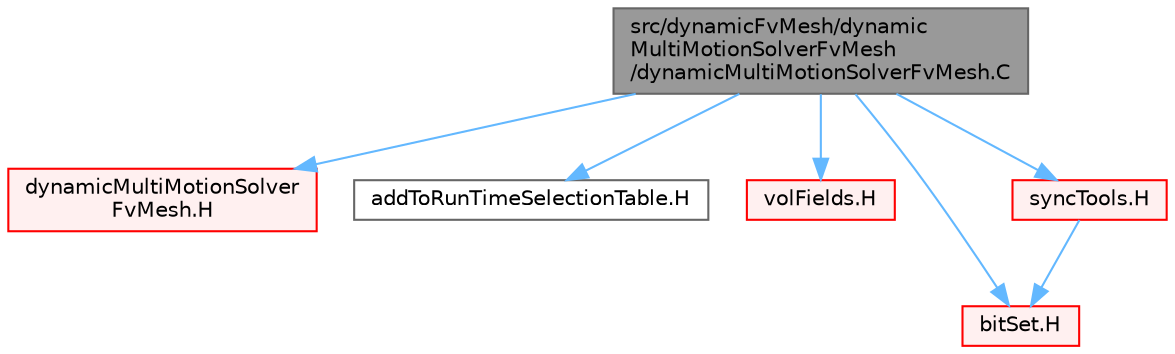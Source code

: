 digraph "src/dynamicFvMesh/dynamicMultiMotionSolverFvMesh/dynamicMultiMotionSolverFvMesh.C"
{
 // LATEX_PDF_SIZE
  bgcolor="transparent";
  edge [fontname=Helvetica,fontsize=10,labelfontname=Helvetica,labelfontsize=10];
  node [fontname=Helvetica,fontsize=10,shape=box,height=0.2,width=0.4];
  Node1 [id="Node000001",label="src/dynamicFvMesh/dynamic\lMultiMotionSolverFvMesh\l/dynamicMultiMotionSolverFvMesh.C",height=0.2,width=0.4,color="gray40", fillcolor="grey60", style="filled", fontcolor="black",tooltip=" "];
  Node1 -> Node2 [id="edge1_Node000001_Node000002",color="steelblue1",style="solid",tooltip=" "];
  Node2 [id="Node000002",label="dynamicMultiMotionSolver\lFvMesh.H",height=0.2,width=0.4,color="red", fillcolor="#FFF0F0", style="filled",URL="$dynamicMultiMotionSolverFvMesh_8H.html",tooltip=" "];
  Node1 -> Node373 [id="edge2_Node000001_Node000373",color="steelblue1",style="solid",tooltip=" "];
  Node373 [id="Node000373",label="addToRunTimeSelectionTable.H",height=0.2,width=0.4,color="grey40", fillcolor="white", style="filled",URL="$addToRunTimeSelectionTable_8H.html",tooltip="Macros for easy insertion into run-time selection tables."];
  Node1 -> Node374 [id="edge3_Node000001_Node000374",color="steelblue1",style="solid",tooltip=" "];
  Node374 [id="Node000374",label="volFields.H",height=0.2,width=0.4,color="red", fillcolor="#FFF0F0", style="filled",URL="$volFields_8H.html",tooltip=" "];
  Node1 -> Node192 [id="edge4_Node000001_Node000192",color="steelblue1",style="solid",tooltip=" "];
  Node192 [id="Node000192",label="bitSet.H",height=0.2,width=0.4,color="red", fillcolor="#FFF0F0", style="filled",URL="$bitSet_8H.html",tooltip=" "];
  Node1 -> Node411 [id="edge5_Node000001_Node000411",color="steelblue1",style="solid",tooltip=" "];
  Node411 [id="Node000411",label="syncTools.H",height=0.2,width=0.4,color="red", fillcolor="#FFF0F0", style="filled",URL="$syncTools_8H.html",tooltip=" "];
  Node411 -> Node192 [id="edge6_Node000411_Node000192",color="steelblue1",style="solid",tooltip=" "];
}

